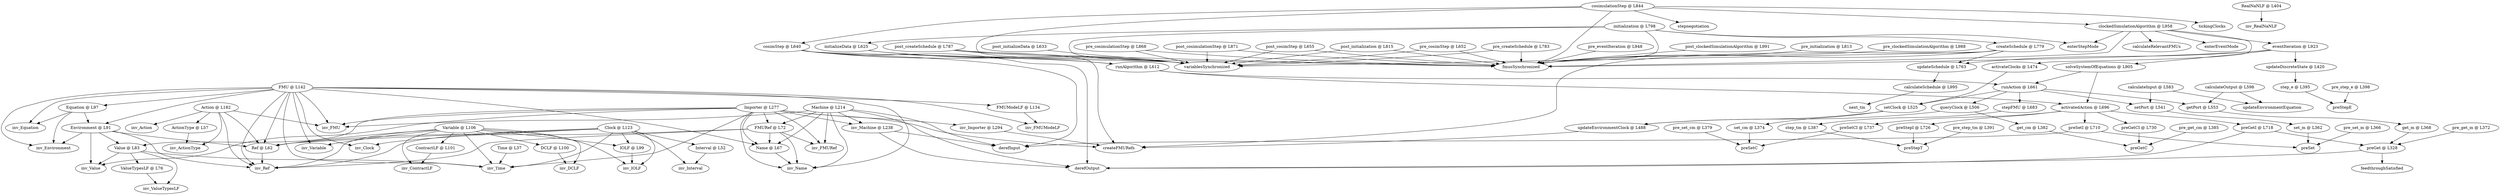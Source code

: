 digraph G {
	 solveSystemOfEquations [label="solveSystemOfEquations @ L905"]
	 solveSystemOfEquations -> activatedAction;
	 solveSystemOfEquations -> runAction;
	 setPort [label="setPort @ L541"]
	 setPort -> set_m;
	 Machine [label="Machine @ L214"]
	 Machine -> FMURef;
	 Machine -> Name;
	 Machine -> derefInput;
	 Machine -> derefOutput;
	 Machine -> inv_FMU;
	 Machine -> inv_FMURef;
	 Machine -> inv_Machine;
	 Machine -> inv_Name;
	 initializeData [label="initializeData @ L625"]
	 initializeData -> runAlgorithm;
	 initializeData -> variablesSynchronized;
	 post_createSchedule [label="post_createSchedule @ L787"]
	 post_createSchedule -> createFMURefs;
	 post_createSchedule -> fmusSynchronized;
	 post_createSchedule -> variablesSynchronized;
	 inv_Importer [label="inv_Importer @ L294"]
	 inv_Importer -> createFMURefs;
	 step_tm [label="step_tm @ L387"]
	 step_tm -> preStepT;
	 queryClock [label="queryClock @ L506"]
	 queryClock -> get_cm;
	 queryClock -> updateEnvironmentClock;
	 Time [label="Time @ L37"]
	 Time -> inv_Time;
	 pre_get_m [label="pre_get_m @ L372"]
	 pre_get_m -> preGet;
	 initialization [label="initialization @ L798"]
	 initialization -> createSchedule;
	 initialization -> enterStepMode;
	 initialization -> fmusSynchronized;
	 initialization -> initializeData;
	 initialization -> variablesSynchronized;
	 pre_cosimulationStep [label="pre_cosimulationStep @ L868"]
	 pre_cosimulationStep -> fmusSynchronized;
	 pre_cosimulationStep -> variablesSynchronized;
	 Action [label="Action @ L182"]
	 Action -> ActionType;
	 Action -> Ref;
	 Action -> inv_Action;
	 Action -> inv_ActionType;
	 Action -> inv_FMU;
	 Action -> inv_Ref;
	 activatedAction [label="activatedAction @ L696"]
	 activatedAction -> preGetCI;
	 activatedAction -> preGetI;
	 activatedAction -> preSetCI;
	 activatedAction -> preSetI;
	 activatedAction -> preStepI;
	 pre_set_cm [label="pre_set_cm @ L379"]
	 pre_set_cm -> preSetC;
	 pre_step_tm [label="pre_step_tm @ L391"]
	 pre_step_tm -> preStepT;
	 activateClocks [label="activateClocks @ L474"]
	 activateClocks -> setClock;
	 createSchedule [label="createSchedule @ L779"]
	 createSchedule -> createFMURefs;
	 createSchedule -> fmusSynchronized;
	 createSchedule -> updateSchedule;
	 createSchedule -> variablesSynchronized;
	 calculateInput [label="calculateInput @ L583"]
	 calculateInput -> setPort;
	 calculateInput -> updateEnvironmentEquation;
	 cosimulationStep [label="cosimulationStep @ L844"]
	 cosimulationStep -> clockedSimulationAlgorithm;
	 cosimulationStep -> cosimStep;
	 cosimulationStep -> fmusSynchronized;
	 cosimulationStep -> stepnegotiation;
	 cosimulationStep -> tickingClocks;
	 cosimulationStep -> variablesSynchronized;
	 post_initializeData [label="post_initializeData @ L633"]
	 post_initializeData -> variablesSynchronized;
	 calculateSchedule [label="calculateSchedule @ L995"]
	 calculateSchedule -> next_tm;
	 pre_eventIteration [label="pre_eventIteration @ L948"]
	 pre_eventIteration -> fmusSynchronized;
	 ValueTypesLF [label="ValueTypesLF @ L76"]
	 ValueTypesLF -> inv_ValueTypesLF;
	 pre_get_cm [label="pre_get_cm @ L385"]
	 pre_get_cm -> preGetC;
	 post_cosimulationStep [label="post_cosimulationStep @ L871"]
	 post_cosimulationStep -> fmusSynchronized;
	 post_cosimulationStep -> variablesSynchronized;
	 Equation [label="Equation @ L97"]
	 Equation -> Environment;
	 Equation -> inv_Environment;
	 Equation -> inv_Equation;
	 preSetCI [label="preSetCI @ L737"]
	 preSetCI -> preSetC;
	 Variable [label="Variable @ L106"]
	 Variable -> ContractLF;
	 Variable -> DCLF;
	 Variable -> IOLF;
	 Variable -> Ref;
	 Variable -> inv_ContractLF;
	 Variable -> inv_DCLF;
	 Variable -> inv_IOLF;
	 Variable -> inv_Ref;
	 Variable -> inv_Time;
	 Variable -> inv_Variable;
	 pre_step_e [label="pre_step_e @ L398"]
	 pre_step_e -> preStepE;
	 runAction [label="runAction @ L661"]
	 runAction -> getPort;
	 runAction -> queryClock;
	 runAction -> setClock;
	 runAction -> setPort;
	 runAction -> stepFMU;
	 clockedSimulationAlgorithm [label="clockedSimulationAlgorithm @ L958"]
	 clockedSimulationAlgorithm -> activateClocks;
	 clockedSimulationAlgorithm -> calculateRelevantFMUs;
	 clockedSimulationAlgorithm -> enterEventMode;
	 clockedSimulationAlgorithm -> enterStepMode;
	 clockedSimulationAlgorithm -> eventIteration;
	 clockedSimulationAlgorithm -> fmusSynchronized;
	 get_cm [label="get_cm @ L382"]
	 get_cm -> preGetC;
	 FMUModeLF [label="FMUModeLF @ L134"]
	 FMUModeLF -> inv_FMUModeLF;
	 step_e [label="step_e @ L395"]
	 step_e -> preStepE;
	 pre_cosimStep [label="pre_cosimStep @ L652"]
	 pre_cosimStep -> fmusSynchronized;
	 pre_cosimStep -> variablesSynchronized;
	 getPort [label="getPort @ L553"]
	 getPort -> get_m;
	 Ref [label="Ref @ L62"]
	 Ref -> inv_Ref;
	 inv_Machine [label="inv_Machine @ L238"]
	 inv_Machine -> derefInput;
	 inv_Machine -> derefOutput;
	 FMU [label="FMU @ L142"]
	 FMU -> Environment;
	 FMU -> Equation;
	 FMU -> FMUModeLF;
	 FMU -> Name;
	 FMU -> Ref;
	 FMU -> inv_Clock;
	 FMU -> inv_Environment;
	 FMU -> inv_Equation;
	 FMU -> inv_FMU;
	 FMU -> inv_FMUModeLF;
	 FMU -> inv_Name;
	 FMU -> inv_Ref;
	 FMU -> inv_Time;
	 FMU -> inv_Variable;
	 cosimStep [label="cosimStep @ L640"]
	 cosimStep -> derefInput;
	 cosimStep -> derefOutput;
	 cosimStep -> fmusSynchronized;
	 cosimStep -> runAlgorithm;
	 cosimStep -> variablesSynchronized;
	 set_cm [label="set_cm @ L374"]
	 set_cm -> preSetC;
	 eventIteration [label="eventIteration @ L923"]
	 eventIteration -> fmusSynchronized;
	 eventIteration -> solveSystemOfEquations;
	 eventIteration -> updateDiscreteState;
	 eventIteration -> updateSchedule;
	 preGetI [label="preGetI @ L718"]
	 preGetI -> derefOutput;
	 preGetI -> preGet;
	 calculateOutput [label="calculateOutput @ L598"]
	 calculateOutput -> getPort;
	 calculateOutput -> updateEnvironmentEquation;
	 FMURef [label="FMURef @ L72"]
	 FMURef -> Name;
	 FMURef -> Ref;
	 FMURef -> inv_FMURef;
	 FMURef -> inv_Name;
	 FMURef -> inv_Ref;
	 ActionType [label="ActionType @ L57"]
	 ActionType -> inv_ActionType;
	 pre_createSchedule [label="pre_createSchedule @ L783"]
	 pre_createSchedule -> fmusSynchronized;
	 pre_createSchedule -> variablesSynchronized;
	 get_m [label="get_m @ L368"]
	 get_m -> preGet;
	 preSetI [label="preSetI @ L710"]
	 preSetI -> derefInput;
	 preSetI -> preSet;
	 setClock [label="setClock @ L525"]
	 setClock -> set_cm;
	 setClock -> updateEnvironmentClock;
	 pre_set_m [label="pre_set_m @ L366"]
	 pre_set_m -> preSet;
	 updateDiscreteState [label="updateDiscreteState @ L420"]
	 updateDiscreteState -> step_e;
	 Importer [label="Importer @ L277"]
	 Importer -> FMURef;
	 Importer -> Name;
	 Importer -> Value;
	 Importer -> createFMURefs;
	 Importer -> inv_FMU;
	 Importer -> inv_FMURef;
	 Importer -> inv_Importer;
	 Importer -> inv_Machine;
	 Importer -> inv_Name;
	 Importer -> inv_Time;
	 Importer -> inv_Value;
	 post_clockedSimulationAlgorithm [label="post_clockedSimulationAlgorithm @ L991"]
	 post_clockedSimulationAlgorithm -> fmusSynchronized;
	 RealNaNLF [label="RealNaNLF @ L404"]
	 RealNaNLF -> inv_RealNaNLF;
	 post_cosimStep [label="post_cosimStep @ L655"]
	 post_cosimStep -> fmusSynchronized;
	 post_cosimStep -> variablesSynchronized;
	 updateEnvironmentClock [label="updateEnvironmentClock @ L488"]
	 updateEnvironmentClock -> createFMURefs;
	 DCLF [label="DCLF @ L100"]
	 DCLF -> inv_DCLF;
	 runAlgorithm [label="runAlgorithm @ L612"]
	 runAlgorithm -> activatedAction;
	 runAlgorithm -> runAction;
	 pre_initialization [label="pre_initialization @ L813"]
	 pre_initialization -> fmusSynchronized;
	 preGetCI [label="preGetCI @ L730"]
	 preGetCI -> preGetC;
	 set_m [label="set_m @ L362"]
	 set_m -> preSet;
	 Clock [label="Clock @ L123"]
	 Clock -> IOLF;
	 Clock -> Interval;
	 Clock -> Ref;
	 Clock -> inv_Clock;
	 Clock -> inv_IOLF;
	 Clock -> inv_Interval;
	 Clock -> inv_Ref;
	 Clock -> inv_Time;
	 Name [label="Name @ L67"]
	 Name -> inv_Name;
	 ContractLF [label="ContractLF @ L101"]
	 ContractLF -> inv_ContractLF;
	 Value [label="Value @ L83"]
	 Value -> ValueTypesLF;
	 Value -> inv_Time;
	 Value -> inv_Value;
	 Value -> inv_ValueTypesLF;
	 preGet [label="preGet @ L328"]
	 preGet -> derefOutput;
	 preGet -> feedthroughSatisfied;
	 post_initialization [label="post_initialization @ L815"]
	 post_initialization -> fmusSynchronized;
	 post_initialization -> variablesSynchronized;
	 IOLF [label="IOLF @ L99"]
	 IOLF -> inv_IOLF;
	 pre_clockedSimulationAlgorithm [label="pre_clockedSimulationAlgorithm @ L988"]
	 pre_clockedSimulationAlgorithm -> fmusSynchronized;
	 preStepI [label="preStepI @ L726"]
	 preStepI -> preStepT;
	 stepFMU [label="stepFMU @ L683"]
	 stepFMU -> step_tm;
	 updateSchedule [label="updateSchedule @ L763"]
	 updateSchedule -> calculateSchedule;
	 Environment [label="Environment @ L91"]
	 Environment -> Ref;
	 Environment -> Value;
	 Environment -> inv_Environment;
	 Environment -> inv_Ref;
	 Environment -> inv_Value;
	 Interval [label="Interval @ L52"]
	 Interval -> inv_Interval;
}
